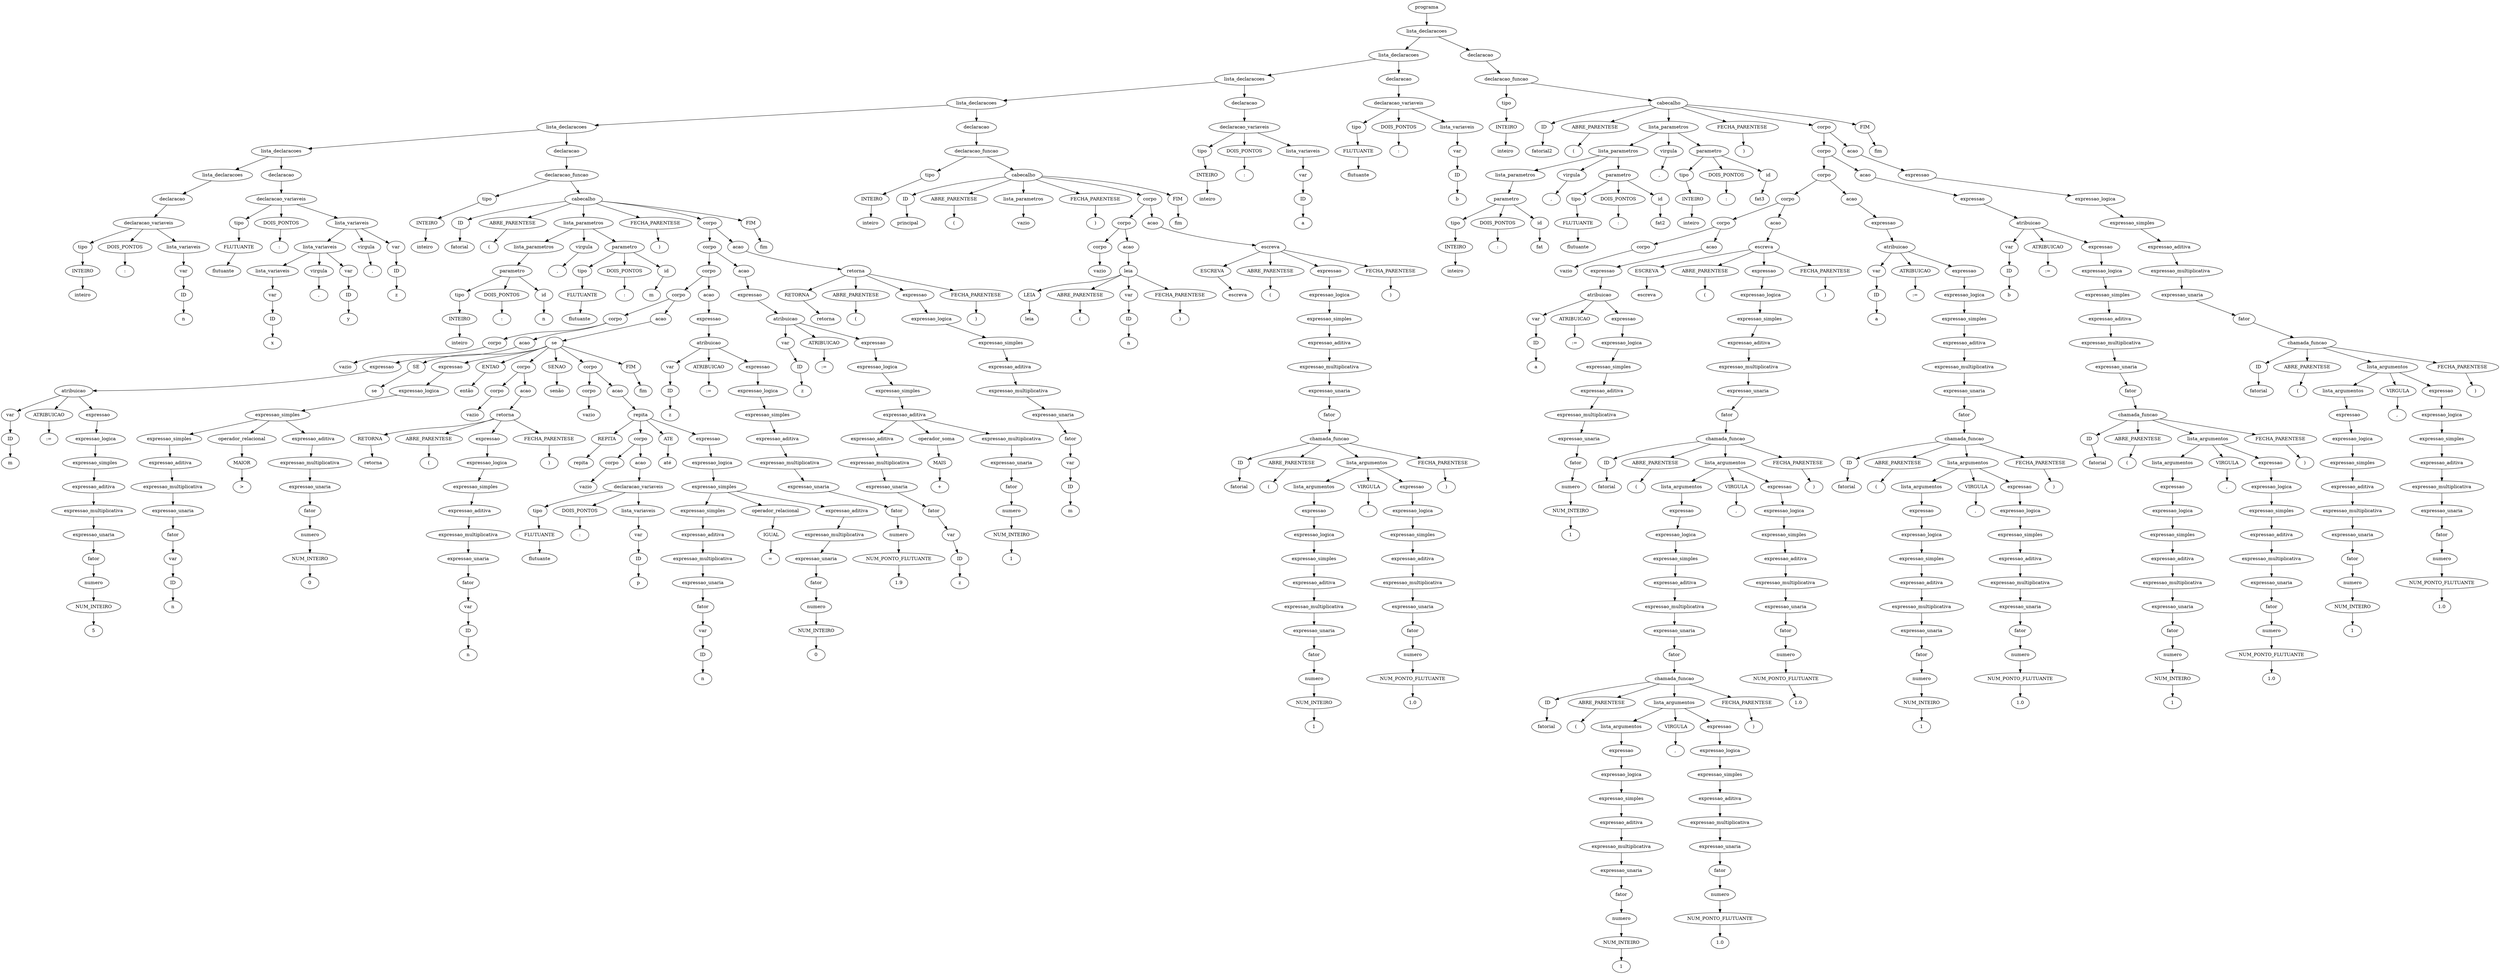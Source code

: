 digraph tree {
    "0x0" [label="programa"];
    "0x1" [label="lista_declaracoes"];
    "0x2" [label="lista_declaracoes"];
    "0x3" [label="lista_declaracoes"];
    "0x4" [label="lista_declaracoes"];
    "0x5" [label="lista_declaracoes"];
    "0x6" [label="lista_declaracoes"];
    "0x7" [label="lista_declaracoes"];
    "0x8" [label="declaracao"];
    "0x9" [label="declaracao_variaveis"];
    "0xa" [label="tipo"];
    "0xb" [label="INTEIRO"];
    "0xc" [label="inteiro"];
    "0xd" [label="DOIS_PONTOS"];
    "0xe" [label=":"];
    "0xf" [label="lista_variaveis"];
    "0x10" [label="var"];
    "0x11" [label="ID"];
    "0x12" [label="n"];
    "0x13" [label="declaracao"];
    "0x14" [label="declaracao_variaveis"];
    "0x15" [label="tipo"];
    "0x16" [label="FLUTUANTE"];
    "0x17" [label="flutuante"];
    "0x18" [label="DOIS_PONTOS"];
    "0x19" [label=":"];
    "0x1a" [label="lista_variaveis"];
    "0x1b" [label="lista_variaveis"];
    "0x1c" [label="lista_variaveis"];
    "0x1d" [label="var"];
    "0x1e" [label="ID"];
    "0x1f" [label="x"];
    "0x20" [label="virgula"];
    "0x21" [label=","];
    "0x22" [label="var"];
    "0x23" [label="ID"];
    "0x24" [label="y"];
    "0x25" [label="virgula"];
    "0x26" [label=","];
    "0x27" [label="var"];
    "0x28" [label="ID"];
    "0x29" [label="z"];
    "0x2a" [label="declaracao"];
    "0x2b" [label="declaracao_funcao"];
    "0x2c" [label="tipo"];
    "0x2d" [label="INTEIRO"];
    "0x2e" [label="inteiro"];
    "0x2f" [label="cabecalho"];
    "0x30" [label="ID"];
    "0x31" [label="fatorial"];
    "0x32" [label="ABRE_PARENTESE"];
    "0x33" [label="("];
    "0x34" [label="lista_parametros"];
    "0x35" [label="lista_parametros"];
    "0x36" [label="parametro"];
    "0x37" [label="tipo"];
    "0x38" [label="INTEIRO"];
    "0x39" [label="inteiro"];
    "0x3a" [label="DOIS_PONTOS"];
    "0x3b" [label=":"];
    "0x3c" [label="id"];
    "0x3d" [label="n"];
    "0x3e" [label="virgula"];
    "0x3f" [label=","];
    "0x40" [label="parametro"];
    "0x41" [label="tipo"];
    "0x42" [label="FLUTUANTE"];
    "0x43" [label="flutuante"];
    "0x44" [label="DOIS_PONTOS"];
    "0x45" [label=":"];
    "0x46" [label="id"];
    "0x47" [label="m"];
    "0x48" [label="FECHA_PARENTESE"];
    "0x49" [label=")"];
    "0x4a" [label="corpo"];
    "0x4b" [label="corpo"];
    "0x4c" [label="corpo"];
    "0x4d" [label="corpo"];
    "0x4e" [label="corpo"];
    "0x4f" [label="corpo"];
    "0x50" [label="vazio"];
    "0x51" [label="acao"];
    "0x52" [label="expressao"];
    "0x53" [label="atribuicao"];
    "0x54" [label="var"];
    "0x55" [label="ID"];
    "0x56" [label="m"];
    "0x57" [label="ATRIBUICAO"];
    "0x58" [label=":="];
    "0x59" [label="expressao"];
    "0x5a" [label="expressao_logica"];
    "0x5b" [label="expressao_simples"];
    "0x5c" [label="expressao_aditiva"];
    "0x5d" [label="expressao_multiplicativa"];
    "0x5e" [label="expressao_unaria"];
    "0x5f" [label="fator"];
    "0x60" [label="numero"];
    "0x61" [label="NUM_INTEIRO"];
    "0x62" [label="5"];
    "0x63" [label="acao"];
    "0x64" [label="se"];
    "0x65" [label="SE"];
    "0x66" [label="se"];
    "0x67" [label="expressao"];
    "0x68" [label="expressao_logica"];
    "0x69" [label="expressao_simples"];
    "0x6a" [label="expressao_simples"];
    "0x6b" [label="expressao_aditiva"];
    "0x6c" [label="expressao_multiplicativa"];
    "0x6d" [label="expressao_unaria"];
    "0x6e" [label="fator"];
    "0x6f" [label="var"];
    "0x70" [label="ID"];
    "0x71" [label="n"];
    "0x72" [label="operador_relacional"];
    "0x73" [label="MAIOR"];
    "0x74" [label=">"];
    "0x75" [label="expressao_aditiva"];
    "0x76" [label="expressao_multiplicativa"];
    "0x77" [label="expressao_unaria"];
    "0x78" [label="fator"];
    "0x79" [label="numero"];
    "0x7a" [label="NUM_INTEIRO"];
    "0x7b" [label="0"];
    "0x7c" [label="ENTAO"];
    "0x7d" [label="então"];
    "0x7e" [label="corpo"];
    "0x7f" [label="corpo"];
    "0x80" [label="vazio"];
    "0x81" [label="acao"];
    "0x82" [label="retorna"];
    "0x83" [label="RETORNA"];
    "0x84" [label="retorna"];
    "0x85" [label="ABRE_PARENTESE"];
    "0x86" [label="("];
    "0x87" [label="expressao"];
    "0x88" [label="expressao_logica"];
    "0x89" [label="expressao_simples"];
    "0x8a" [label="expressao_aditiva"];
    "0x8b" [label="expressao_multiplicativa"];
    "0x8c" [label="expressao_unaria"];
    "0x8d" [label="fator"];
    "0x8e" [label="var"];
    "0x8f" [label="ID"];
    "0x90" [label="n"];
    "0x91" [label="FECHA_PARENTESE"];
    "0x92" [label=")"];
    "0x93" [label="SENAO"];
    "0x94" [label="senão"];
    "0x95" [label="corpo"];
    "0x96" [label="corpo"];
    "0x97" [label="vazio"];
    "0x98" [label="acao"];
    "0x99" [label="repita"];
    "0x9a" [label="REPITA"];
    "0x9b" [label="repita"];
    "0x9c" [label="corpo"];
    "0x9d" [label="corpo"];
    "0x9e" [label="vazio"];
    "0x9f" [label="acao"];
    "0xa0" [label="declaracao_variaveis"];
    "0xa1" [label="tipo"];
    "0xa2" [label="FLUTUANTE"];
    "0xa3" [label="flutuante"];
    "0xa4" [label="DOIS_PONTOS"];
    "0xa5" [label=":"];
    "0xa6" [label="lista_variaveis"];
    "0xa7" [label="var"];
    "0xa8" [label="ID"];
    "0xa9" [label="p"];
    "0xaa" [label="ATE"];
    "0xab" [label="até"];
    "0xac" [label="expressao"];
    "0xad" [label="expressao_logica"];
    "0xae" [label="expressao_simples"];
    "0xaf" [label="expressao_simples"];
    "0xb0" [label="expressao_aditiva"];
    "0xb1" [label="expressao_multiplicativa"];
    "0xb2" [label="expressao_unaria"];
    "0xb3" [label="fator"];
    "0xb4" [label="var"];
    "0xb5" [label="ID"];
    "0xb6" [label="n"];
    "0xb7" [label="operador_relacional"];
    "0xb8" [label="IGUAL"];
    "0xb9" [label="="];
    "0xba" [label="expressao_aditiva"];
    "0xbb" [label="expressao_multiplicativa"];
    "0xbc" [label="expressao_unaria"];
    "0xbd" [label="fator"];
    "0xbe" [label="numero"];
    "0xbf" [label="NUM_INTEIRO"];
    "0xc0" [label="0"];
    "0xc1" [label="FIM"];
    "0xc2" [label="fim"];
    "0xc3" [label="acao"];
    "0xc4" [label="expressao"];
    "0xc5" [label="atribuicao"];
    "0xc6" [label="var"];
    "0xc7" [label="ID"];
    "0xc8" [label="z"];
    "0xc9" [label="ATRIBUICAO"];
    "0xca" [label=":="];
    "0xcb" [label="expressao"];
    "0xcc" [label="expressao_logica"];
    "0xcd" [label="expressao_simples"];
    "0xce" [label="expressao_aditiva"];
    "0xcf" [label="expressao_multiplicativa"];
    "0xd0" [label="expressao_unaria"];
    "0xd1" [label="fator"];
    "0xd2" [label="numero"];
    "0xd3" [label="NUM_PONTO_FLUTUANTE"];
    "0xd4" [label="1.9"];
    "0xd5" [label="acao"];
    "0xd6" [label="expressao"];
    "0xd7" [label="atribuicao"];
    "0xd8" [label="var"];
    "0xd9" [label="ID"];
    "0xda" [label="z"];
    "0xdb" [label="ATRIBUICAO"];
    "0xdc" [label=":="];
    "0xdd" [label="expressao"];
    "0xde" [label="expressao_logica"];
    "0xdf" [label="expressao_simples"];
    "0xe0" [label="expressao_aditiva"];
    "0xe1" [label="expressao_aditiva"];
    "0xe2" [label="expressao_multiplicativa"];
    "0xe3" [label="expressao_unaria"];
    "0xe4" [label="fator"];
    "0xe5" [label="var"];
    "0xe6" [label="ID"];
    "0xe7" [label="z"];
    "0xe8" [label="operador_soma"];
    "0xe9" [label="MAIS"];
    "0xea" [label="+"];
    "0xeb" [label="expressao_multiplicativa"];
    "0xec" [label="expressao_unaria"];
    "0xed" [label="fator"];
    "0xee" [label="numero"];
    "0xef" [label="NUM_INTEIRO"];
    "0xf0" [label="1"];
    "0xf1" [label="acao"];
    "0xf2" [label="retorna"];
    "0xf3" [label="RETORNA"];
    "0xf4" [label="retorna"];
    "0xf5" [label="ABRE_PARENTESE"];
    "0xf6" [label="("];
    "0xf7" [label="expressao"];
    "0xf8" [label="expressao_logica"];
    "0xf9" [label="expressao_simples"];
    "0xfa" [label="expressao_aditiva"];
    "0xfb" [label="expressao_multiplicativa"];
    "0xfc" [label="expressao_unaria"];
    "0xfd" [label="fator"];
    "0xfe" [label="var"];
    "0xff" [label="ID"];
    "0x100" [label="m"];
    "0x101" [label="FECHA_PARENTESE"];
    "0x102" [label=")"];
    "0x103" [label="FIM"];
    "0x104" [label="fim"];
    "0x105" [label="declaracao"];
    "0x106" [label="declaracao_funcao"];
    "0x107" [label="tipo"];
    "0x108" [label="INTEIRO"];
    "0x109" [label="inteiro"];
    "0x10a" [label="cabecalho"];
    "0x10b" [label="ID"];
    "0x10c" [label="principal"];
    "0x10d" [label="ABRE_PARENTESE"];
    "0x10e" [label="("];
    "0x10f" [label="lista_parametros"];
    "0x110" [label="vazio"];
    "0x111" [label="FECHA_PARENTESE"];
    "0x112" [label=")"];
    "0x113" [label="corpo"];
    "0x114" [label="corpo"];
    "0x115" [label="corpo"];
    "0x116" [label="vazio"];
    "0x117" [label="acao"];
    "0x118" [label="leia"];
    "0x119" [label="LEIA"];
    "0x11a" [label="leia"];
    "0x11b" [label="ABRE_PARENTESE"];
    "0x11c" [label="("];
    "0x11d" [label="var"];
    "0x11e" [label="ID"];
    "0x11f" [label="n"];
    "0x120" [label="FECHA_PARENTESE"];
    "0x121" [label=")"];
    "0x122" [label="acao"];
    "0x123" [label="escreva"];
    "0x124" [label="ESCREVA"];
    "0x125" [label="escreva"];
    "0x126" [label="ABRE_PARENTESE"];
    "0x127" [label="("];
    "0x128" [label="expressao"];
    "0x129" [label="expressao_logica"];
    "0x12a" [label="expressao_simples"];
    "0x12b" [label="expressao_aditiva"];
    "0x12c" [label="expressao_multiplicativa"];
    "0x12d" [label="expressao_unaria"];
    "0x12e" [label="fator"];
    "0x12f" [label="chamada_funcao"];
    "0x130" [label="ID"];
    "0x131" [label="fatorial"];
    "0x132" [label="ABRE_PARENTESE"];
    "0x133" [label="("];
    "0x134" [label="lista_argumentos"];
    "0x135" [label="lista_argumentos"];
    "0x136" [label="expressao"];
    "0x137" [label="expressao_logica"];
    "0x138" [label="expressao_simples"];
    "0x139" [label="expressao_aditiva"];
    "0x13a" [label="expressao_multiplicativa"];
    "0x13b" [label="expressao_unaria"];
    "0x13c" [label="fator"];
    "0x13d" [label="numero"];
    "0x13e" [label="NUM_INTEIRO"];
    "0x13f" [label="1"];
    "0x140" [label="VIRGULA"];
    "0x141" [label=","];
    "0x142" [label="expressao"];
    "0x143" [label="expressao_logica"];
    "0x144" [label="expressao_simples"];
    "0x145" [label="expressao_aditiva"];
    "0x146" [label="expressao_multiplicativa"];
    "0x147" [label="expressao_unaria"];
    "0x148" [label="fator"];
    "0x149" [label="numero"];
    "0x14a" [label="NUM_PONTO_FLUTUANTE"];
    "0x14b" [label="1.0"];
    "0x14c" [label="FECHA_PARENTESE"];
    "0x14d" [label=")"];
    "0x14e" [label="FECHA_PARENTESE"];
    "0x14f" [label=")"];
    "0x150" [label="FIM"];
    "0x151" [label="fim"];
    "0x152" [label="declaracao"];
    "0x153" [label="declaracao_variaveis"];
    "0x154" [label="tipo"];
    "0x155" [label="INTEIRO"];
    "0x156" [label="inteiro"];
    "0x157" [label="DOIS_PONTOS"];
    "0x158" [label=":"];
    "0x159" [label="lista_variaveis"];
    "0x15a" [label="var"];
    "0x15b" [label="ID"];
    "0x15c" [label="a"];
    "0x15d" [label="declaracao"];
    "0x15e" [label="declaracao_variaveis"];
    "0x15f" [label="tipo"];
    "0x160" [label="FLUTUANTE"];
    "0x161" [label="flutuante"];
    "0x162" [label="DOIS_PONTOS"];
    "0x163" [label=":"];
    "0x164" [label="lista_variaveis"];
    "0x165" [label="var"];
    "0x166" [label="ID"];
    "0x167" [label="b"];
    "0x168" [label="declaracao"];
    "0x169" [label="declaracao_funcao"];
    "0x16a" [label="tipo"];
    "0x16b" [label="INTEIRO"];
    "0x16c" [label="inteiro"];
    "0x16d" [label="cabecalho"];
    "0x16e" [label="ID"];
    "0x16f" [label="fatorial2"];
    "0x170" [label="ABRE_PARENTESE"];
    "0x171" [label="("];
    "0x172" [label="lista_parametros"];
    "0x173" [label="lista_parametros"];
    "0x174" [label="lista_parametros"];
    "0x175" [label="parametro"];
    "0x176" [label="tipo"];
    "0x177" [label="INTEIRO"];
    "0x178" [label="inteiro"];
    "0x179" [label="DOIS_PONTOS"];
    "0x17a" [label=":"];
    "0x17b" [label="id"];
    "0x17c" [label="fat"];
    "0x17d" [label="virgula"];
    "0x17e" [label=","];
    "0x17f" [label="parametro"];
    "0x180" [label="tipo"];
    "0x181" [label="FLUTUANTE"];
    "0x182" [label="flutuante"];
    "0x183" [label="DOIS_PONTOS"];
    "0x184" [label=":"];
    "0x185" [label="id"];
    "0x186" [label="fat2"];
    "0x187" [label="virgula"];
    "0x188" [label=","];
    "0x189" [label="parametro"];
    "0x18a" [label="tipo"];
    "0x18b" [label="INTEIRO"];
    "0x18c" [label="inteiro"];
    "0x18d" [label="DOIS_PONTOS"];
    "0x18e" [label=":"];
    "0x18f" [label="id"];
    "0x190" [label="fat3"];
    "0x191" [label="FECHA_PARENTESE"];
    "0x192" [label=")"];
    "0x193" [label="corpo"];
    "0x194" [label="corpo"];
    "0x195" [label="corpo"];
    "0x196" [label="corpo"];
    "0x197" [label="corpo"];
    "0x198" [label="corpo"];
    "0x199" [label="vazio"];
    "0x19a" [label="acao"];
    "0x19b" [label="expressao"];
    "0x19c" [label="atribuicao"];
    "0x19d" [label="var"];
    "0x19e" [label="ID"];
    "0x19f" [label="a"];
    "0x1a0" [label="ATRIBUICAO"];
    "0x1a1" [label=":="];
    "0x1a2" [label="expressao"];
    "0x1a3" [label="expressao_logica"];
    "0x1a4" [label="expressao_simples"];
    "0x1a5" [label="expressao_aditiva"];
    "0x1a6" [label="expressao_multiplicativa"];
    "0x1a7" [label="expressao_unaria"];
    "0x1a8" [label="fator"];
    "0x1a9" [label="numero"];
    "0x1aa" [label="NUM_INTEIRO"];
    "0x1ab" [label="1"];
    "0x1ac" [label="acao"];
    "0x1ad" [label="escreva"];
    "0x1ae" [label="ESCREVA"];
    "0x1af" [label="escreva"];
    "0x1b0" [label="ABRE_PARENTESE"];
    "0x1b1" [label="("];
    "0x1b2" [label="expressao"];
    "0x1b3" [label="expressao_logica"];
    "0x1b4" [label="expressao_simples"];
    "0x1b5" [label="expressao_aditiva"];
    "0x1b6" [label="expressao_multiplicativa"];
    "0x1b7" [label="expressao_unaria"];
    "0x1b8" [label="fator"];
    "0x1b9" [label="chamada_funcao"];
    "0x1ba" [label="ID"];
    "0x1bb" [label="fatorial"];
    "0x1bc" [label="ABRE_PARENTESE"];
    "0x1bd" [label="("];
    "0x1be" [label="lista_argumentos"];
    "0x1bf" [label="lista_argumentos"];
    "0x1c0" [label="expressao"];
    "0x1c1" [label="expressao_logica"];
    "0x1c2" [label="expressao_simples"];
    "0x1c3" [label="expressao_aditiva"];
    "0x1c4" [label="expressao_multiplicativa"];
    "0x1c5" [label="expressao_unaria"];
    "0x1c6" [label="fator"];
    "0x1c7" [label="chamada_funcao"];
    "0x1c8" [label="ID"];
    "0x1c9" [label="fatorial"];
    "0x1ca" [label="ABRE_PARENTESE"];
    "0x1cb" [label="("];
    "0x1cc" [label="lista_argumentos"];
    "0x1cd" [label="lista_argumentos"];
    "0x1ce" [label="expressao"];
    "0x1cf" [label="expressao_logica"];
    "0x1d0" [label="expressao_simples"];
    "0x1d1" [label="expressao_aditiva"];
    "0x1d2" [label="expressao_multiplicativa"];
    "0x1d3" [label="expressao_unaria"];
    "0x1d4" [label="fator"];
    "0x1d5" [label="numero"];
    "0x1d6" [label="NUM_INTEIRO"];
    "0x1d7" [label="1"];
    "0x1d8" [label="VIRGULA"];
    "0x1d9" [label=","];
    "0x1da" [label="expressao"];
    "0x1db" [label="expressao_logica"];
    "0x1dc" [label="expressao_simples"];
    "0x1dd" [label="expressao_aditiva"];
    "0x1de" [label="expressao_multiplicativa"];
    "0x1df" [label="expressao_unaria"];
    "0x1e0" [label="fator"];
    "0x1e1" [label="numero"];
    "0x1e2" [label="NUM_PONTO_FLUTUANTE"];
    "0x1e3" [label="1.0"];
    "0x1e4" [label="FECHA_PARENTESE"];
    "0x1e5" [label=")"];
    "0x1e6" [label="VIRGULA"];
    "0x1e7" [label=","];
    "0x1e8" [label="expressao"];
    "0x1e9" [label="expressao_logica"];
    "0x1ea" [label="expressao_simples"];
    "0x1eb" [label="expressao_aditiva"];
    "0x1ec" [label="expressao_multiplicativa"];
    "0x1ed" [label="expressao_unaria"];
    "0x1ee" [label="fator"];
    "0x1ef" [label="numero"];
    "0x1f0" [label="NUM_PONTO_FLUTUANTE"];
    "0x1f1" [label="1.0"];
    "0x1f2" [label="FECHA_PARENTESE"];
    "0x1f3" [label=")"];
    "0x1f4" [label="FECHA_PARENTESE"];
    "0x1f5" [label=")"];
    "0x1f6" [label="acao"];
    "0x1f7" [label="expressao"];
    "0x1f8" [label="atribuicao"];
    "0x1f9" [label="var"];
    "0x1fa" [label="ID"];
    "0x1fb" [label="a"];
    "0x1fc" [label="ATRIBUICAO"];
    "0x1fd" [label=":="];
    "0x1fe" [label="expressao"];
    "0x1ff" [label="expressao_logica"];
    "0x200" [label="expressao_simples"];
    "0x201" [label="expressao_aditiva"];
    "0x202" [label="expressao_multiplicativa"];
    "0x203" [label="expressao_unaria"];
    "0x204" [label="fator"];
    "0x205" [label="chamada_funcao"];
    "0x206" [label="ID"];
    "0x207" [label="fatorial"];
    "0x208" [label="ABRE_PARENTESE"];
    "0x209" [label="("];
    "0x20a" [label="lista_argumentos"];
    "0x20b" [label="lista_argumentos"];
    "0x20c" [label="expressao"];
    "0x20d" [label="expressao_logica"];
    "0x20e" [label="expressao_simples"];
    "0x20f" [label="expressao_aditiva"];
    "0x210" [label="expressao_multiplicativa"];
    "0x211" [label="expressao_unaria"];
    "0x212" [label="fator"];
    "0x213" [label="numero"];
    "0x214" [label="NUM_INTEIRO"];
    "0x215" [label="1"];
    "0x216" [label="VIRGULA"];
    "0x217" [label=","];
    "0x218" [label="expressao"];
    "0x219" [label="expressao_logica"];
    "0x21a" [label="expressao_simples"];
    "0x21b" [label="expressao_aditiva"];
    "0x21c" [label="expressao_multiplicativa"];
    "0x21d" [label="expressao_unaria"];
    "0x21e" [label="fator"];
    "0x21f" [label="numero"];
    "0x220" [label="NUM_PONTO_FLUTUANTE"];
    "0x221" [label="1.0"];
    "0x222" [label="FECHA_PARENTESE"];
    "0x223" [label=")"];
    "0x224" [label="acao"];
    "0x225" [label="expressao"];
    "0x226" [label="atribuicao"];
    "0x227" [label="var"];
    "0x228" [label="ID"];
    "0x229" [label="b"];
    "0x22a" [label="ATRIBUICAO"];
    "0x22b" [label=":="];
    "0x22c" [label="expressao"];
    "0x22d" [label="expressao_logica"];
    "0x22e" [label="expressao_simples"];
    "0x22f" [label="expressao_aditiva"];
    "0x230" [label="expressao_multiplicativa"];
    "0x231" [label="expressao_unaria"];
    "0x232" [label="fator"];
    "0x233" [label="chamada_funcao"];
    "0x234" [label="ID"];
    "0x235" [label="fatorial"];
    "0x236" [label="ABRE_PARENTESE"];
    "0x237" [label="("];
    "0x238" [label="lista_argumentos"];
    "0x239" [label="lista_argumentos"];
    "0x23a" [label="expressao"];
    "0x23b" [label="expressao_logica"];
    "0x23c" [label="expressao_simples"];
    "0x23d" [label="expressao_aditiva"];
    "0x23e" [label="expressao_multiplicativa"];
    "0x23f" [label="expressao_unaria"];
    "0x240" [label="fator"];
    "0x241" [label="numero"];
    "0x242" [label="NUM_INTEIRO"];
    "0x243" [label="1"];
    "0x244" [label="VIRGULA"];
    "0x245" [label=","];
    "0x246" [label="expressao"];
    "0x247" [label="expressao_logica"];
    "0x248" [label="expressao_simples"];
    "0x249" [label="expressao_aditiva"];
    "0x24a" [label="expressao_multiplicativa"];
    "0x24b" [label="expressao_unaria"];
    "0x24c" [label="fator"];
    "0x24d" [label="numero"];
    "0x24e" [label="NUM_PONTO_FLUTUANTE"];
    "0x24f" [label="1.0"];
    "0x250" [label="FECHA_PARENTESE"];
    "0x251" [label=")"];
    "0x252" [label="acao"];
    "0x253" [label="expressao"];
    "0x254" [label="expressao_logica"];
    "0x255" [label="expressao_simples"];
    "0x256" [label="expressao_aditiva"];
    "0x257" [label="expressao_multiplicativa"];
    "0x258" [label="expressao_unaria"];
    "0x259" [label="fator"];
    "0x25a" [label="chamada_funcao"];
    "0x25b" [label="ID"];
    "0x25c" [label="fatorial"];
    "0x25d" [label="ABRE_PARENTESE"];
    "0x25e" [label="("];
    "0x25f" [label="lista_argumentos"];
    "0x260" [label="lista_argumentos"];
    "0x261" [label="expressao"];
    "0x262" [label="expressao_logica"];
    "0x263" [label="expressao_simples"];
    "0x264" [label="expressao_aditiva"];
    "0x265" [label="expressao_multiplicativa"];
    "0x266" [label="expressao_unaria"];
    "0x267" [label="fator"];
    "0x268" [label="numero"];
    "0x269" [label="NUM_INTEIRO"];
    "0x26a" [label="1"];
    "0x26b" [label="VIRGULA"];
    "0x26c" [label=","];
    "0x26d" [label="expressao"];
    "0x26e" [label="expressao_logica"];
    "0x26f" [label="expressao_simples"];
    "0x270" [label="expressao_aditiva"];
    "0x271" [label="expressao_multiplicativa"];
    "0x272" [label="expressao_unaria"];
    "0x273" [label="fator"];
    "0x274" [label="numero"];
    "0x275" [label="NUM_PONTO_FLUTUANTE"];
    "0x276" [label="1.0"];
    "0x277" [label="FECHA_PARENTESE"];
    "0x278" [label=")"];
    "0x279" [label="FIM"];
    "0x27a" [label="fim"];
    "0x0" -> "0x1";
    "0x1" -> "0x2";
    "0x1" -> "0x168";
    "0x2" -> "0x3";
    "0x2" -> "0x15d";
    "0x3" -> "0x4";
    "0x3" -> "0x152";
    "0x4" -> "0x5";
    "0x4" -> "0x105";
    "0x5" -> "0x6";
    "0x5" -> "0x2a";
    "0x6" -> "0x7";
    "0x6" -> "0x13";
    "0x7" -> "0x8";
    "0x8" -> "0x9";
    "0x9" -> "0xa";
    "0x9" -> "0xd";
    "0x9" -> "0xf";
    "0xa" -> "0xb";
    "0xb" -> "0xc";
    "0xd" -> "0xe";
    "0xf" -> "0x10";
    "0x10" -> "0x11";
    "0x11" -> "0x12";
    "0x13" -> "0x14";
    "0x14" -> "0x15";
    "0x14" -> "0x18";
    "0x14" -> "0x1a";
    "0x15" -> "0x16";
    "0x16" -> "0x17";
    "0x18" -> "0x19";
    "0x1a" -> "0x1b";
    "0x1a" -> "0x25";
    "0x1a" -> "0x27";
    "0x1b" -> "0x1c";
    "0x1b" -> "0x20";
    "0x1b" -> "0x22";
    "0x1c" -> "0x1d";
    "0x1d" -> "0x1e";
    "0x1e" -> "0x1f";
    "0x20" -> "0x21";
    "0x22" -> "0x23";
    "0x23" -> "0x24";
    "0x25" -> "0x26";
    "0x27" -> "0x28";
    "0x28" -> "0x29";
    "0x2a" -> "0x2b";
    "0x2b" -> "0x2c";
    "0x2b" -> "0x2f";
    "0x2c" -> "0x2d";
    "0x2d" -> "0x2e";
    "0x2f" -> "0x30";
    "0x2f" -> "0x32";
    "0x2f" -> "0x34";
    "0x2f" -> "0x48";
    "0x2f" -> "0x4a";
    "0x2f" -> "0x103";
    "0x30" -> "0x31";
    "0x32" -> "0x33";
    "0x34" -> "0x35";
    "0x34" -> "0x3e";
    "0x34" -> "0x40";
    "0x35" -> "0x36";
    "0x36" -> "0x37";
    "0x36" -> "0x3a";
    "0x36" -> "0x3c";
    "0x37" -> "0x38";
    "0x38" -> "0x39";
    "0x3a" -> "0x3b";
    "0x3c" -> "0x3d";
    "0x3e" -> "0x3f";
    "0x40" -> "0x41";
    "0x40" -> "0x44";
    "0x40" -> "0x46";
    "0x41" -> "0x42";
    "0x42" -> "0x43";
    "0x44" -> "0x45";
    "0x46" -> "0x47";
    "0x48" -> "0x49";
    "0x4a" -> "0x4b";
    "0x4a" -> "0xf1";
    "0x4b" -> "0x4c";
    "0x4b" -> "0xd5";
    "0x4c" -> "0x4d";
    "0x4c" -> "0xc3";
    "0x4d" -> "0x4e";
    "0x4d" -> "0x63";
    "0x4e" -> "0x4f";
    "0x4e" -> "0x51";
    "0x4f" -> "0x50";
    "0x51" -> "0x52";
    "0x52" -> "0x53";
    "0x53" -> "0x54";
    "0x53" -> "0x57";
    "0x53" -> "0x59";
    "0x54" -> "0x55";
    "0x55" -> "0x56";
    "0x57" -> "0x58";
    "0x59" -> "0x5a";
    "0x5a" -> "0x5b";
    "0x5b" -> "0x5c";
    "0x5c" -> "0x5d";
    "0x5d" -> "0x5e";
    "0x5e" -> "0x5f";
    "0x5f" -> "0x60";
    "0x60" -> "0x61";
    "0x61" -> "0x62";
    "0x63" -> "0x64";
    "0x64" -> "0x65";
    "0x64" -> "0x67";
    "0x64" -> "0x7c";
    "0x64" -> "0x7e";
    "0x64" -> "0x93";
    "0x64" -> "0x95";
    "0x64" -> "0xc1";
    "0x65" -> "0x66";
    "0x67" -> "0x68";
    "0x68" -> "0x69";
    "0x69" -> "0x6a";
    "0x69" -> "0x72";
    "0x69" -> "0x75";
    "0x6a" -> "0x6b";
    "0x6b" -> "0x6c";
    "0x6c" -> "0x6d";
    "0x6d" -> "0x6e";
    "0x6e" -> "0x6f";
    "0x6f" -> "0x70";
    "0x70" -> "0x71";
    "0x72" -> "0x73";
    "0x73" -> "0x74";
    "0x75" -> "0x76";
    "0x76" -> "0x77";
    "0x77" -> "0x78";
    "0x78" -> "0x79";
    "0x79" -> "0x7a";
    "0x7a" -> "0x7b";
    "0x7c" -> "0x7d";
    "0x7e" -> "0x7f";
    "0x7e" -> "0x81";
    "0x7f" -> "0x80";
    "0x81" -> "0x82";
    "0x82" -> "0x83";
    "0x82" -> "0x85";
    "0x82" -> "0x87";
    "0x82" -> "0x91";
    "0x83" -> "0x84";
    "0x85" -> "0x86";
    "0x87" -> "0x88";
    "0x88" -> "0x89";
    "0x89" -> "0x8a";
    "0x8a" -> "0x8b";
    "0x8b" -> "0x8c";
    "0x8c" -> "0x8d";
    "0x8d" -> "0x8e";
    "0x8e" -> "0x8f";
    "0x8f" -> "0x90";
    "0x91" -> "0x92";
    "0x93" -> "0x94";
    "0x95" -> "0x96";
    "0x95" -> "0x98";
    "0x96" -> "0x97";
    "0x98" -> "0x99";
    "0x99" -> "0x9a";
    "0x99" -> "0x9c";
    "0x99" -> "0xaa";
    "0x99" -> "0xac";
    "0x9a" -> "0x9b";
    "0x9c" -> "0x9d";
    "0x9c" -> "0x9f";
    "0x9d" -> "0x9e";
    "0x9f" -> "0xa0";
    "0xa0" -> "0xa1";
    "0xa0" -> "0xa4";
    "0xa0" -> "0xa6";
    "0xa1" -> "0xa2";
    "0xa2" -> "0xa3";
    "0xa4" -> "0xa5";
    "0xa6" -> "0xa7";
    "0xa7" -> "0xa8";
    "0xa8" -> "0xa9";
    "0xaa" -> "0xab";
    "0xac" -> "0xad";
    "0xad" -> "0xae";
    "0xae" -> "0xaf";
    "0xae" -> "0xb7";
    "0xae" -> "0xba";
    "0xaf" -> "0xb0";
    "0xb0" -> "0xb1";
    "0xb1" -> "0xb2";
    "0xb2" -> "0xb3";
    "0xb3" -> "0xb4";
    "0xb4" -> "0xb5";
    "0xb5" -> "0xb6";
    "0xb7" -> "0xb8";
    "0xb8" -> "0xb9";
    "0xba" -> "0xbb";
    "0xbb" -> "0xbc";
    "0xbc" -> "0xbd";
    "0xbd" -> "0xbe";
    "0xbe" -> "0xbf";
    "0xbf" -> "0xc0";
    "0xc1" -> "0xc2";
    "0xc3" -> "0xc4";
    "0xc4" -> "0xc5";
    "0xc5" -> "0xc6";
    "0xc5" -> "0xc9";
    "0xc5" -> "0xcb";
    "0xc6" -> "0xc7";
    "0xc7" -> "0xc8";
    "0xc9" -> "0xca";
    "0xcb" -> "0xcc";
    "0xcc" -> "0xcd";
    "0xcd" -> "0xce";
    "0xce" -> "0xcf";
    "0xcf" -> "0xd0";
    "0xd0" -> "0xd1";
    "0xd1" -> "0xd2";
    "0xd2" -> "0xd3";
    "0xd3" -> "0xd4";
    "0xd5" -> "0xd6";
    "0xd6" -> "0xd7";
    "0xd7" -> "0xd8";
    "0xd7" -> "0xdb";
    "0xd7" -> "0xdd";
    "0xd8" -> "0xd9";
    "0xd9" -> "0xda";
    "0xdb" -> "0xdc";
    "0xdd" -> "0xde";
    "0xde" -> "0xdf";
    "0xdf" -> "0xe0";
    "0xe0" -> "0xe1";
    "0xe0" -> "0xe8";
    "0xe0" -> "0xeb";
    "0xe1" -> "0xe2";
    "0xe2" -> "0xe3";
    "0xe3" -> "0xe4";
    "0xe4" -> "0xe5";
    "0xe5" -> "0xe6";
    "0xe6" -> "0xe7";
    "0xe8" -> "0xe9";
    "0xe9" -> "0xea";
    "0xeb" -> "0xec";
    "0xec" -> "0xed";
    "0xed" -> "0xee";
    "0xee" -> "0xef";
    "0xef" -> "0xf0";
    "0xf1" -> "0xf2";
    "0xf2" -> "0xf3";
    "0xf2" -> "0xf5";
    "0xf2" -> "0xf7";
    "0xf2" -> "0x101";
    "0xf3" -> "0xf4";
    "0xf5" -> "0xf6";
    "0xf7" -> "0xf8";
    "0xf8" -> "0xf9";
    "0xf9" -> "0xfa";
    "0xfa" -> "0xfb";
    "0xfb" -> "0xfc";
    "0xfc" -> "0xfd";
    "0xfd" -> "0xfe";
    "0xfe" -> "0xff";
    "0xff" -> "0x100";
    "0x101" -> "0x102";
    "0x103" -> "0x104";
    "0x105" -> "0x106";
    "0x106" -> "0x107";
    "0x106" -> "0x10a";
    "0x107" -> "0x108";
    "0x108" -> "0x109";
    "0x10a" -> "0x10b";
    "0x10a" -> "0x10d";
    "0x10a" -> "0x10f";
    "0x10a" -> "0x111";
    "0x10a" -> "0x113";
    "0x10a" -> "0x150";
    "0x10b" -> "0x10c";
    "0x10d" -> "0x10e";
    "0x10f" -> "0x110";
    "0x111" -> "0x112";
    "0x113" -> "0x114";
    "0x113" -> "0x122";
    "0x114" -> "0x115";
    "0x114" -> "0x117";
    "0x115" -> "0x116";
    "0x117" -> "0x118";
    "0x118" -> "0x119";
    "0x118" -> "0x11b";
    "0x118" -> "0x11d";
    "0x118" -> "0x120";
    "0x119" -> "0x11a";
    "0x11b" -> "0x11c";
    "0x11d" -> "0x11e";
    "0x11e" -> "0x11f";
    "0x120" -> "0x121";
    "0x122" -> "0x123";
    "0x123" -> "0x124";
    "0x123" -> "0x126";
    "0x123" -> "0x128";
    "0x123" -> "0x14e";
    "0x124" -> "0x125";
    "0x126" -> "0x127";
    "0x128" -> "0x129";
    "0x129" -> "0x12a";
    "0x12a" -> "0x12b";
    "0x12b" -> "0x12c";
    "0x12c" -> "0x12d";
    "0x12d" -> "0x12e";
    "0x12e" -> "0x12f";
    "0x12f" -> "0x130";
    "0x12f" -> "0x132";
    "0x12f" -> "0x134";
    "0x12f" -> "0x14c";
    "0x130" -> "0x131";
    "0x132" -> "0x133";
    "0x134" -> "0x135";
    "0x134" -> "0x140";
    "0x134" -> "0x142";
    "0x135" -> "0x136";
    "0x136" -> "0x137";
    "0x137" -> "0x138";
    "0x138" -> "0x139";
    "0x139" -> "0x13a";
    "0x13a" -> "0x13b";
    "0x13b" -> "0x13c";
    "0x13c" -> "0x13d";
    "0x13d" -> "0x13e";
    "0x13e" -> "0x13f";
    "0x140" -> "0x141";
    "0x142" -> "0x143";
    "0x143" -> "0x144";
    "0x144" -> "0x145";
    "0x145" -> "0x146";
    "0x146" -> "0x147";
    "0x147" -> "0x148";
    "0x148" -> "0x149";
    "0x149" -> "0x14a";
    "0x14a" -> "0x14b";
    "0x14c" -> "0x14d";
    "0x14e" -> "0x14f";
    "0x150" -> "0x151";
    "0x152" -> "0x153";
    "0x153" -> "0x154";
    "0x153" -> "0x157";
    "0x153" -> "0x159";
    "0x154" -> "0x155";
    "0x155" -> "0x156";
    "0x157" -> "0x158";
    "0x159" -> "0x15a";
    "0x15a" -> "0x15b";
    "0x15b" -> "0x15c";
    "0x15d" -> "0x15e";
    "0x15e" -> "0x15f";
    "0x15e" -> "0x162";
    "0x15e" -> "0x164";
    "0x15f" -> "0x160";
    "0x160" -> "0x161";
    "0x162" -> "0x163";
    "0x164" -> "0x165";
    "0x165" -> "0x166";
    "0x166" -> "0x167";
    "0x168" -> "0x169";
    "0x169" -> "0x16a";
    "0x169" -> "0x16d";
    "0x16a" -> "0x16b";
    "0x16b" -> "0x16c";
    "0x16d" -> "0x16e";
    "0x16d" -> "0x170";
    "0x16d" -> "0x172";
    "0x16d" -> "0x191";
    "0x16d" -> "0x193";
    "0x16d" -> "0x279";
    "0x16e" -> "0x16f";
    "0x170" -> "0x171";
    "0x172" -> "0x173";
    "0x172" -> "0x187";
    "0x172" -> "0x189";
    "0x173" -> "0x174";
    "0x173" -> "0x17d";
    "0x173" -> "0x17f";
    "0x174" -> "0x175";
    "0x175" -> "0x176";
    "0x175" -> "0x179";
    "0x175" -> "0x17b";
    "0x176" -> "0x177";
    "0x177" -> "0x178";
    "0x179" -> "0x17a";
    "0x17b" -> "0x17c";
    "0x17d" -> "0x17e";
    "0x17f" -> "0x180";
    "0x17f" -> "0x183";
    "0x17f" -> "0x185";
    "0x180" -> "0x181";
    "0x181" -> "0x182";
    "0x183" -> "0x184";
    "0x185" -> "0x186";
    "0x187" -> "0x188";
    "0x189" -> "0x18a";
    "0x189" -> "0x18d";
    "0x189" -> "0x18f";
    "0x18a" -> "0x18b";
    "0x18b" -> "0x18c";
    "0x18d" -> "0x18e";
    "0x18f" -> "0x190";
    "0x191" -> "0x192";
    "0x193" -> "0x194";
    "0x193" -> "0x252";
    "0x194" -> "0x195";
    "0x194" -> "0x224";
    "0x195" -> "0x196";
    "0x195" -> "0x1f6";
    "0x196" -> "0x197";
    "0x196" -> "0x1ac";
    "0x197" -> "0x198";
    "0x197" -> "0x19a";
    "0x198" -> "0x199";
    "0x19a" -> "0x19b";
    "0x19b" -> "0x19c";
    "0x19c" -> "0x19d";
    "0x19c" -> "0x1a0";
    "0x19c" -> "0x1a2";
    "0x19d" -> "0x19e";
    "0x19e" -> "0x19f";
    "0x1a0" -> "0x1a1";
    "0x1a2" -> "0x1a3";
    "0x1a3" -> "0x1a4";
    "0x1a4" -> "0x1a5";
    "0x1a5" -> "0x1a6";
    "0x1a6" -> "0x1a7";
    "0x1a7" -> "0x1a8";
    "0x1a8" -> "0x1a9";
    "0x1a9" -> "0x1aa";
    "0x1aa" -> "0x1ab";
    "0x1ac" -> "0x1ad";
    "0x1ad" -> "0x1ae";
    "0x1ad" -> "0x1b0";
    "0x1ad" -> "0x1b2";
    "0x1ad" -> "0x1f4";
    "0x1ae" -> "0x1af";
    "0x1b0" -> "0x1b1";
    "0x1b2" -> "0x1b3";
    "0x1b3" -> "0x1b4";
    "0x1b4" -> "0x1b5";
    "0x1b5" -> "0x1b6";
    "0x1b6" -> "0x1b7";
    "0x1b7" -> "0x1b8";
    "0x1b8" -> "0x1b9";
    "0x1b9" -> "0x1ba";
    "0x1b9" -> "0x1bc";
    "0x1b9" -> "0x1be";
    "0x1b9" -> "0x1f2";
    "0x1ba" -> "0x1bb";
    "0x1bc" -> "0x1bd";
    "0x1be" -> "0x1bf";
    "0x1be" -> "0x1e6";
    "0x1be" -> "0x1e8";
    "0x1bf" -> "0x1c0";
    "0x1c0" -> "0x1c1";
    "0x1c1" -> "0x1c2";
    "0x1c2" -> "0x1c3";
    "0x1c3" -> "0x1c4";
    "0x1c4" -> "0x1c5";
    "0x1c5" -> "0x1c6";
    "0x1c6" -> "0x1c7";
    "0x1c7" -> "0x1c8";
    "0x1c7" -> "0x1ca";
    "0x1c7" -> "0x1cc";
    "0x1c7" -> "0x1e4";
    "0x1c8" -> "0x1c9";
    "0x1ca" -> "0x1cb";
    "0x1cc" -> "0x1cd";
    "0x1cc" -> "0x1d8";
    "0x1cc" -> "0x1da";
    "0x1cd" -> "0x1ce";
    "0x1ce" -> "0x1cf";
    "0x1cf" -> "0x1d0";
    "0x1d0" -> "0x1d1";
    "0x1d1" -> "0x1d2";
    "0x1d2" -> "0x1d3";
    "0x1d3" -> "0x1d4";
    "0x1d4" -> "0x1d5";
    "0x1d5" -> "0x1d6";
    "0x1d6" -> "0x1d7";
    "0x1d8" -> "0x1d9";
    "0x1da" -> "0x1db";
    "0x1db" -> "0x1dc";
    "0x1dc" -> "0x1dd";
    "0x1dd" -> "0x1de";
    "0x1de" -> "0x1df";
    "0x1df" -> "0x1e0";
    "0x1e0" -> "0x1e1";
    "0x1e1" -> "0x1e2";
    "0x1e2" -> "0x1e3";
    "0x1e4" -> "0x1e5";
    "0x1e6" -> "0x1e7";
    "0x1e8" -> "0x1e9";
    "0x1e9" -> "0x1ea";
    "0x1ea" -> "0x1eb";
    "0x1eb" -> "0x1ec";
    "0x1ec" -> "0x1ed";
    "0x1ed" -> "0x1ee";
    "0x1ee" -> "0x1ef";
    "0x1ef" -> "0x1f0";
    "0x1f0" -> "0x1f1";
    "0x1f2" -> "0x1f3";
    "0x1f4" -> "0x1f5";
    "0x1f6" -> "0x1f7";
    "0x1f7" -> "0x1f8";
    "0x1f8" -> "0x1f9";
    "0x1f8" -> "0x1fc";
    "0x1f8" -> "0x1fe";
    "0x1f9" -> "0x1fa";
    "0x1fa" -> "0x1fb";
    "0x1fc" -> "0x1fd";
    "0x1fe" -> "0x1ff";
    "0x1ff" -> "0x200";
    "0x200" -> "0x201";
    "0x201" -> "0x202";
    "0x202" -> "0x203";
    "0x203" -> "0x204";
    "0x204" -> "0x205";
    "0x205" -> "0x206";
    "0x205" -> "0x208";
    "0x205" -> "0x20a";
    "0x205" -> "0x222";
    "0x206" -> "0x207";
    "0x208" -> "0x209";
    "0x20a" -> "0x20b";
    "0x20a" -> "0x216";
    "0x20a" -> "0x218";
    "0x20b" -> "0x20c";
    "0x20c" -> "0x20d";
    "0x20d" -> "0x20e";
    "0x20e" -> "0x20f";
    "0x20f" -> "0x210";
    "0x210" -> "0x211";
    "0x211" -> "0x212";
    "0x212" -> "0x213";
    "0x213" -> "0x214";
    "0x214" -> "0x215";
    "0x216" -> "0x217";
    "0x218" -> "0x219";
    "0x219" -> "0x21a";
    "0x21a" -> "0x21b";
    "0x21b" -> "0x21c";
    "0x21c" -> "0x21d";
    "0x21d" -> "0x21e";
    "0x21e" -> "0x21f";
    "0x21f" -> "0x220";
    "0x220" -> "0x221";
    "0x222" -> "0x223";
    "0x224" -> "0x225";
    "0x225" -> "0x226";
    "0x226" -> "0x227";
    "0x226" -> "0x22a";
    "0x226" -> "0x22c";
    "0x227" -> "0x228";
    "0x228" -> "0x229";
    "0x22a" -> "0x22b";
    "0x22c" -> "0x22d";
    "0x22d" -> "0x22e";
    "0x22e" -> "0x22f";
    "0x22f" -> "0x230";
    "0x230" -> "0x231";
    "0x231" -> "0x232";
    "0x232" -> "0x233";
    "0x233" -> "0x234";
    "0x233" -> "0x236";
    "0x233" -> "0x238";
    "0x233" -> "0x250";
    "0x234" -> "0x235";
    "0x236" -> "0x237";
    "0x238" -> "0x239";
    "0x238" -> "0x244";
    "0x238" -> "0x246";
    "0x239" -> "0x23a";
    "0x23a" -> "0x23b";
    "0x23b" -> "0x23c";
    "0x23c" -> "0x23d";
    "0x23d" -> "0x23e";
    "0x23e" -> "0x23f";
    "0x23f" -> "0x240";
    "0x240" -> "0x241";
    "0x241" -> "0x242";
    "0x242" -> "0x243";
    "0x244" -> "0x245";
    "0x246" -> "0x247";
    "0x247" -> "0x248";
    "0x248" -> "0x249";
    "0x249" -> "0x24a";
    "0x24a" -> "0x24b";
    "0x24b" -> "0x24c";
    "0x24c" -> "0x24d";
    "0x24d" -> "0x24e";
    "0x24e" -> "0x24f";
    "0x250" -> "0x251";
    "0x252" -> "0x253";
    "0x253" -> "0x254";
    "0x254" -> "0x255";
    "0x255" -> "0x256";
    "0x256" -> "0x257";
    "0x257" -> "0x258";
    "0x258" -> "0x259";
    "0x259" -> "0x25a";
    "0x25a" -> "0x25b";
    "0x25a" -> "0x25d";
    "0x25a" -> "0x25f";
    "0x25a" -> "0x277";
    "0x25b" -> "0x25c";
    "0x25d" -> "0x25e";
    "0x25f" -> "0x260";
    "0x25f" -> "0x26b";
    "0x25f" -> "0x26d";
    "0x260" -> "0x261";
    "0x261" -> "0x262";
    "0x262" -> "0x263";
    "0x263" -> "0x264";
    "0x264" -> "0x265";
    "0x265" -> "0x266";
    "0x266" -> "0x267";
    "0x267" -> "0x268";
    "0x268" -> "0x269";
    "0x269" -> "0x26a";
    "0x26b" -> "0x26c";
    "0x26d" -> "0x26e";
    "0x26e" -> "0x26f";
    "0x26f" -> "0x270";
    "0x270" -> "0x271";
    "0x271" -> "0x272";
    "0x272" -> "0x273";
    "0x273" -> "0x274";
    "0x274" -> "0x275";
    "0x275" -> "0x276";
    "0x277" -> "0x278";
    "0x279" -> "0x27a";
}
